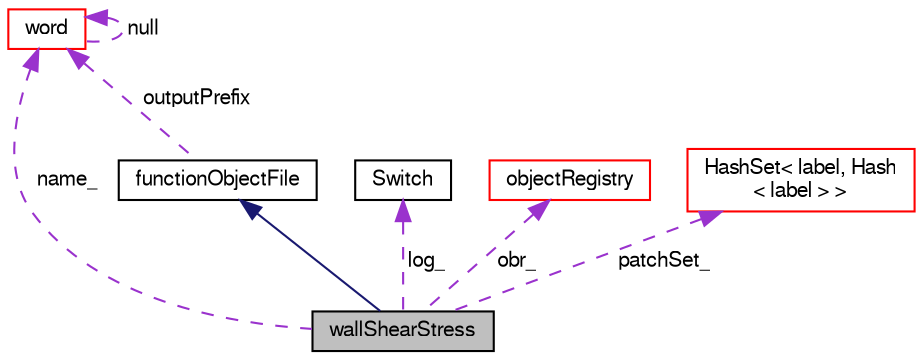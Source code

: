 digraph "wallShearStress"
{
  bgcolor="transparent";
  edge [fontname="FreeSans",fontsize="10",labelfontname="FreeSans",labelfontsize="10"];
  node [fontname="FreeSans",fontsize="10",shape=record];
  Node2 [label="wallShearStress",height=0.2,width=0.4,color="black", fillcolor="grey75", style="filled", fontcolor="black"];
  Node3 -> Node2 [dir="back",color="midnightblue",fontsize="10",style="solid",fontname="FreeSans"];
  Node3 [label="functionObjectFile",height=0.2,width=0.4,color="black",URL="$a26122.html",tooltip="Base class for output file data handling. "];
  Node4 -> Node3 [dir="back",color="darkorchid3",fontsize="10",style="dashed",label=" outputPrefix" ,fontname="FreeSans"];
  Node4 [label="word",height=0.2,width=0.4,color="red",URL="$a28258.html",tooltip="A class for handling words, derived from string. "];
  Node4 -> Node4 [dir="back",color="darkorchid3",fontsize="10",style="dashed",label=" null" ,fontname="FreeSans"];
  Node7 -> Node2 [dir="back",color="darkorchid3",fontsize="10",style="dashed",label=" log_" ,fontname="FreeSans"];
  Node7 [label="Switch",height=0.2,width=0.4,color="black",URL="$a27626.html",tooltip="A simple wrapper around bool so that it can be read as a word: true/false, on/off, yes/no, y/n, t/f, or none. "];
  Node8 -> Node2 [dir="back",color="darkorchid3",fontsize="10",style="dashed",label=" obr_" ,fontname="FreeSans"];
  Node8 [label="objectRegistry",height=0.2,width=0.4,color="red",URL="$a26326.html",tooltip="Registry of regIOobjects. "];
  Node4 -> Node2 [dir="back",color="darkorchid3",fontsize="10",style="dashed",label=" name_" ,fontname="FreeSans"];
  Node17 -> Node2 [dir="back",color="darkorchid3",fontsize="10",style="dashed",label=" patchSet_" ,fontname="FreeSans"];
  Node17 [label="HashSet\< label, Hash\l\< label \> \>",height=0.2,width=0.4,color="red",URL="$a25690.html"];
}
